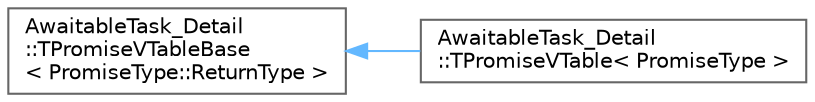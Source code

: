 digraph "Graphical Class Hierarchy"
{
 // INTERACTIVE_SVG=YES
 // LATEX_PDF_SIZE
  bgcolor="transparent";
  edge [fontname=Helvetica,fontsize=10,labelfontname=Helvetica,labelfontsize=10];
  node [fontname=Helvetica,fontsize=10,shape=box,height=0.2,width=0.4];
  rankdir="LR";
  Node0 [id="Node000000",label="AwaitableTask_Detail\l::TPromiseVTableBase\l\< PromiseType::ReturnType \>",height=0.2,width=0.4,color="grey40", fillcolor="white", style="filled",URL="$d4/d2b/classAwaitableTask__Detail_1_1TPromiseVTableBase.html",tooltip=" "];
  Node0 -> Node1 [id="edge2808_Node000000_Node000001",dir="back",color="steelblue1",style="solid",tooltip=" "];
  Node1 [id="Node000001",label="AwaitableTask_Detail\l::TPromiseVTable\< PromiseType \>",height=0.2,width=0.4,color="grey40", fillcolor="white", style="filled",URL="$df/d0a/classAwaitableTask__Detail_1_1TPromiseVTable.html",tooltip=" "];
}
